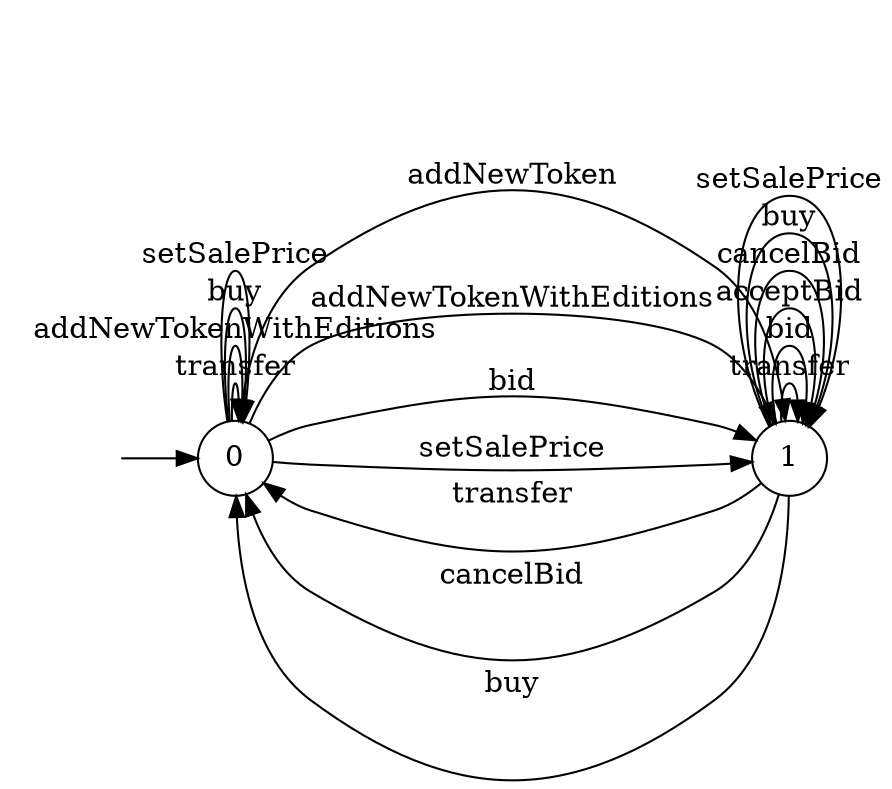 digraph "./InvConPlus/Dapp-Automata-data/result/model/0x41a322b28d0ff354040e2cbc676f0320d8c8850d/SupeRare/FSM-0" {
	graph [rankdir=LR]
	"" [label="" shape=plaintext]
	0 [label=0 shape=circle]
	1 [label=1 shape=circle]
	"" -> 0 [label=""]
	0 -> 0 [label=transfer]
	0 -> 1 [label=addNewToken]
	0 -> 0 [label=addNewTokenWithEditions]
	0 -> 1 [label=addNewTokenWithEditions]
	0 -> 1 [label=bid]
	0 -> 0 [label=buy]
	0 -> 0 [label=setSalePrice]
	0 -> 1 [label=setSalePrice]
	1 -> 0 [label=transfer]
	1 -> 1 [label=transfer]
	1 -> 1 [label=bid]
	1 -> 1 [label=acceptBid]
	1 -> 0 [label=cancelBid]
	1 -> 1 [label=cancelBid]
	1 -> 0 [label=buy]
	1 -> 1 [label=buy]
	1 -> 1 [label=setSalePrice]
}
